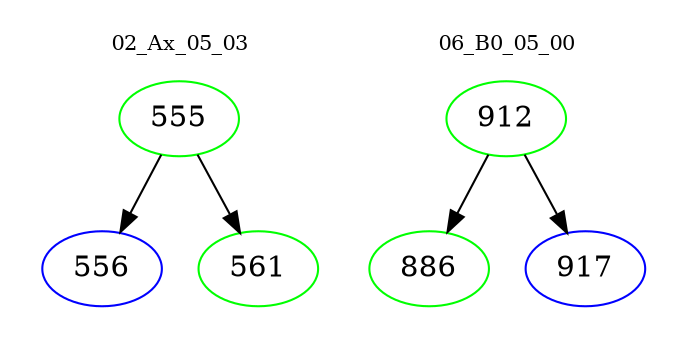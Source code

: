 digraph{
subgraph cluster_0 {
color = white
label = "02_Ax_05_03";
fontsize=10;
T0_555 [label="555", color="green"]
T0_555 -> T0_556 [color="black"]
T0_556 [label="556", color="blue"]
T0_555 -> T0_561 [color="black"]
T0_561 [label="561", color="green"]
}
subgraph cluster_1 {
color = white
label = "06_B0_05_00";
fontsize=10;
T1_912 [label="912", color="green"]
T1_912 -> T1_886 [color="black"]
T1_886 [label="886", color="green"]
T1_912 -> T1_917 [color="black"]
T1_917 [label="917", color="blue"]
}
}
